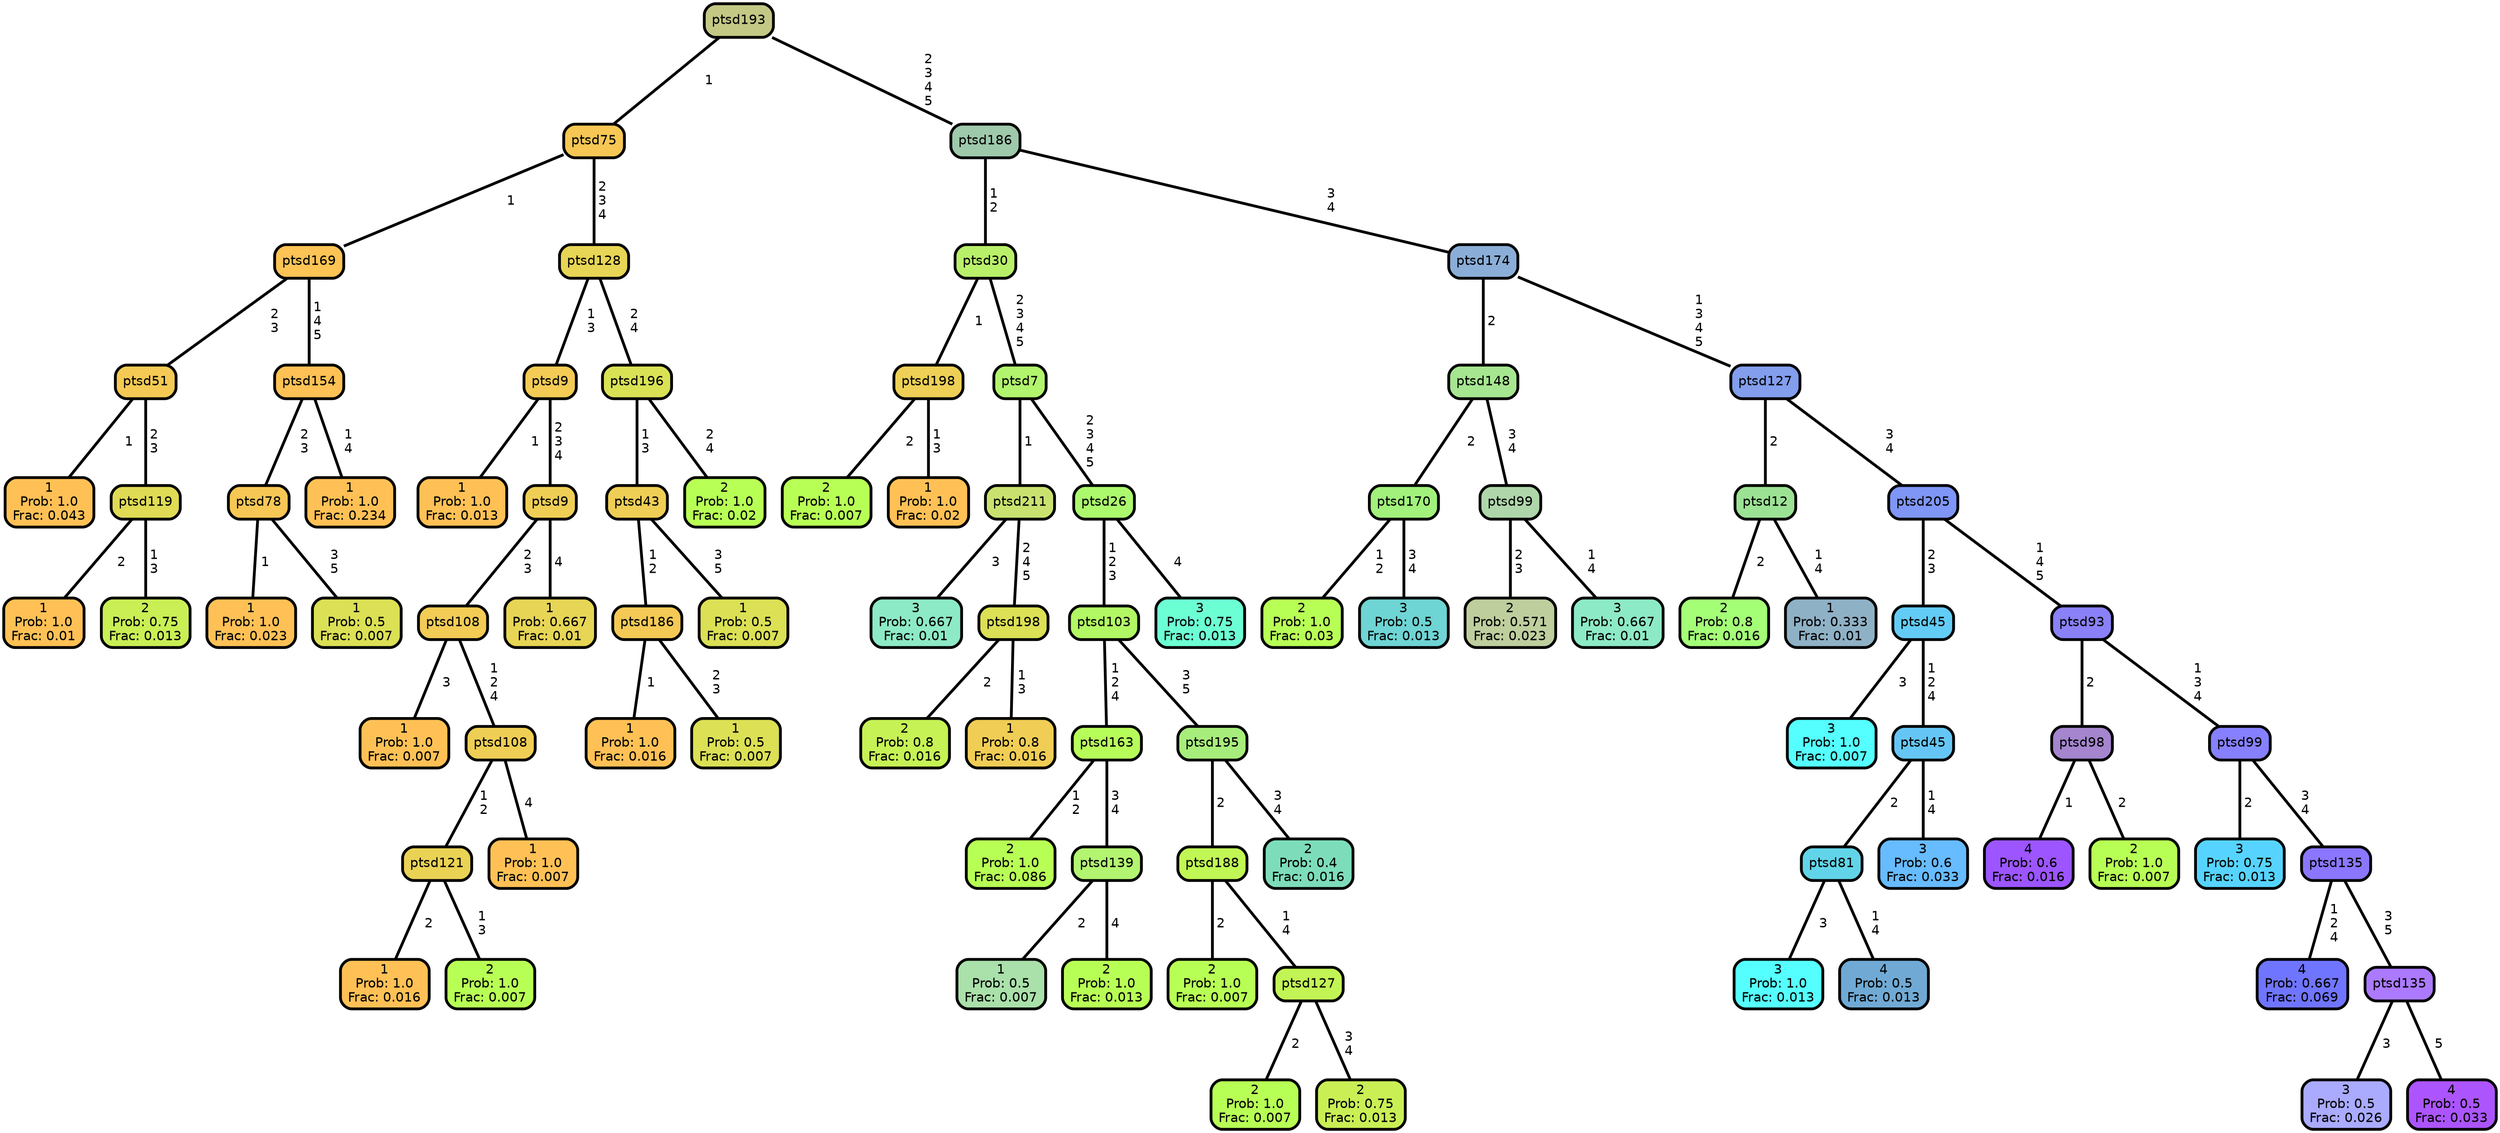 graph Tree {
node [shape=box, style="filled, rounded",color="black",penwidth="3",fontcolor="black",                 fontname=helvetica] ;
graph [ranksep="0 equally", splines=straight,                 bgcolor=transparent, dpi=60] ;
edge [fontname=helvetica, color=black] ;
0 [label="1
Prob: 1.0
Frac: 0.043", fillcolor="#ffc155"] ;
1 [label="ptsd51",href=".//ptsd51.svg", fillcolor="#f4ca55"] ;
2 [label="1
Prob: 1.0
Frac: 0.01", fillcolor="#ffc155"] ;
3 [label="ptsd119",href=".//ptsd119.svg", fillcolor="#e0db55"] ;
4 [label="2
Prob: 0.75
Frac: 0.013", fillcolor="#c9ef55"] ;
5 [label="ptsd169",href=".//ptsd169.svg", fillcolor="#fcc355"] ;
6 [label="1
Prob: 1.0
Frac: 0.023", fillcolor="#ffc155"] ;
7 [label="ptsd78",href=".//ptsd78.svg", fillcolor="#f7c755"] ;
8 [label="1
Prob: 0.5
Frac: 0.007", fillcolor="#dbe055"] ;
9 [label="ptsd154",href=".//ptsd154.svg", fillcolor="#fec155"] ;
10 [label="1
Prob: 1.0
Frac: 0.234", fillcolor="#ffc155"] ;
11 [label="ptsd75",href=".//ptsd75.svg", fillcolor="#f6c755"] ;
12 [label="1
Prob: 1.0
Frac: 0.013", fillcolor="#ffc155"] ;
13 [label="ptsd9",href=".//ptsd9.svg", fillcolor="#f3cb55"] ;
14 [label="1
Prob: 1.0
Frac: 0.007", fillcolor="#ffc155"] ;
15 [label="ptsd108",href=".//ptsd108.svg", fillcolor="#f2cc55"] ;
16 [label="1
Prob: 1.0
Frac: 0.016", fillcolor="#ffc155"] ;
17 [label="ptsd121",href=".//ptsd121.svg", fillcolor="#ead255"] ;
18 [label="2
Prob: 1.0
Frac: 0.007", fillcolor="#b8ff55"] ;
19 [label="ptsd108",href=".//ptsd108.svg", fillcolor="#efce55"] ;
20 [label="1
Prob: 1.0
Frac: 0.007", fillcolor="#ffc155"] ;
21 [label="ptsd9",href=".//ptsd9.svg", fillcolor="#efce55"] ;
22 [label="1
Prob: 0.667
Frac: 0.01", fillcolor="#e7d555"] ;
23 [label="ptsd128",href=".//ptsd128.svg", fillcolor="#e7d555"] ;
24 [label="1
Prob: 1.0
Frac: 0.016", fillcolor="#ffc155"] ;
25 [label="ptsd186",href=".//ptsd186.svg", fillcolor="#f4c955"] ;
26 [label="1
Prob: 0.5
Frac: 0.007", fillcolor="#dbe055"] ;
27 [label="ptsd43",href=".//ptsd43.svg", fillcolor="#efce55"] ;
28 [label="1
Prob: 0.5
Frac: 0.007", fillcolor="#dbe055"] ;
29 [label="ptsd196",href=".//ptsd196.svg", fillcolor="#d9e255"] ;
30 [label="2
Prob: 1.0
Frac: 0.02", fillcolor="#b8ff55"] ;
31 [label="ptsd193",href=".//ptsd193.svg", fillcolor="#c4c885"] ;
32 [label="2
Prob: 1.0
Frac: 0.007", fillcolor="#b8ff55"] ;
33 [label="ptsd198",href=".//ptsd198.svg", fillcolor="#edd055"] ;
34 [label="1
Prob: 1.0
Frac: 0.02", fillcolor="#ffc155"] ;
35 [label="ptsd30",href=".//ptsd30.svg", fillcolor="#b9f06a"] ;
36 [label="3
Prob: 0.667
Frac: 0.01", fillcolor="#8deac6"] ;
37 [label="ptsd211",href=".//ptsd211.svg", fillcolor="#c9e26f"] ;
38 [label="2
Prob: 0.8
Frac: 0.016", fillcolor="#c6f255"] ;
39 [label="ptsd198",href=".//ptsd198.svg", fillcolor="#dbe055"] ;
40 [label="1
Prob: 0.8
Frac: 0.016", fillcolor="#f0cd55"] ;
41 [label="ptsd7",href=".//ptsd7.svg", fillcolor="#b2f46d"] ;
42 [label="2
Prob: 1.0
Frac: 0.086", fillcolor="#b8ff55"] ;
43 [label="ptsd163",href=".//ptsd163.svg", fillcolor="#b7fd5a"] ;
44 [label="1
Prob: 0.5
Frac: 0.007", fillcolor="#aae0aa"] ;
45 [label="ptsd139",href=".//ptsd139.svg", fillcolor="#b3f471"] ;
46 [label="2
Prob: 1.0
Frac: 0.013", fillcolor="#b8ff55"] ;
47 [label="ptsd103",href=".//ptsd103.svg", fillcolor="#b2f864"] ;
48 [label="2
Prob: 1.0
Frac: 0.007", fillcolor="#b8ff55"] ;
49 [label="ptsd188",href=".//ptsd188.svg", fillcolor="#c0f755"] ;
50 [label="2
Prob: 1.0
Frac: 0.007", fillcolor="#b8ff55"] ;
51 [label="ptsd127",href=".//ptsd127.svg", fillcolor="#c3f455"] ;
52 [label="2
Prob: 0.75
Frac: 0.013", fillcolor="#c9ef55"] ;
53 [label="ptsd195",href=".//ptsd195.svg", fillcolor="#a7ed7c"] ;
54 [label="2
Prob: 0.4
Frac: 0.016", fillcolor="#7dddbb"] ;
55 [label="ptsd26",href=".//ptsd26.svg", fillcolor="#acf96d"] ;
56 [label="3
Prob: 0.75
Frac: 0.013", fillcolor="#6dffd4"] ;
57 [label="ptsd186",href=".//ptsd186.svg", fillcolor="#9ec9ab"] ;
58 [label="2
Prob: 1.0
Frac: 0.03", fillcolor="#b8ff55"] ;
59 [label="ptsd170",href=".//ptsd170.svg", fillcolor="#a1f17c"] ;
60 [label="3
Prob: 0.5
Frac: 0.013", fillcolor="#6fd4d4"] ;
61 [label="ptsd148",href=".//ptsd148.svg", fillcolor="#a7e690"] ;
62 [label="2
Prob: 0.571
Frac: 0.023", fillcolor="#bece9d"] ;
63 [label="ptsd99",href=".//ptsd99.svg", fillcolor="#afd6aa"] ;
64 [label="3
Prob: 0.667
Frac: 0.01", fillcolor="#8deac6"] ;
65 [label="ptsd174",href=".//ptsd174.svg", fillcolor="#8baed8"] ;
66 [label="2
Prob: 0.8
Frac: 0.016", fillcolor="#a4ff77"] ;
67 [label="ptsd12",href=".//ptsd12.svg", fillcolor="#9ce294"] ;
68 [label="1
Prob: 0.333
Frac: 0.01", fillcolor="#8fb1c6"] ;
69 [label="ptsd127",href=".//ptsd127.svg", fillcolor="#829eed"] ;
70 [label="3
Prob: 1.0
Frac: 0.007", fillcolor="#55ffff"] ;
71 [label="ptsd45",href=".//ptsd45.svg", fillcolor="#63ccf6"] ;
72 [label="3
Prob: 1.0
Frac: 0.013", fillcolor="#55ffff"] ;
73 [label="ptsd81",href=".//ptsd81.svg", fillcolor="#62d4e9"] ;
74 [label="4
Prob: 0.5
Frac: 0.013", fillcolor="#70aad4"] ;
75 [label="ptsd45",href=".//ptsd45.svg", fillcolor="#65c6f5"] ;
76 [label="3
Prob: 0.6
Frac: 0.033", fillcolor="#67bbff"] ;
77 [label="ptsd205",href=".//ptsd205.svg", fillcolor="#7f96f7"] ;
78 [label="4
Prob: 0.6
Frac: 0.016", fillcolor="#9c55ff"] ;
79 [label="ptsd98",href=".//ptsd98.svg", fillcolor="#a485ce"] ;
80 [label="2
Prob: 1.0
Frac: 0.007", fillcolor="#b8ff55"] ;
81 [label="ptsd93",href=".//ptsd93.svg", fillcolor="#8a81f8"] ;
82 [label="3
Prob: 0.75
Frac: 0.013", fillcolor="#56d4ff"] ;
83 [label="ptsd99",href=".//ptsd99.svg", fillcolor="#8680ff"] ;
84 [label="4
Prob: 0.667
Frac: 0.069", fillcolor="#7075ff"] ;
85 [label="ptsd135",href=".//ptsd135.svg", fillcolor="#8b77ff"] ;
86 [label="3
Prob: 0.5
Frac: 0.026", fillcolor="#aaaaff"] ;
87 [label="ptsd135",href=".//ptsd135.svg", fillcolor="#ab7aff"] ;
88 [label="4
Prob: 0.5
Frac: 0.033", fillcolor="#ac55ff"] ;
1 -- 0 [label=" 1",penwidth=3] ;
1 -- 3 [label=" 2\n 3",penwidth=3] ;
3 -- 2 [label=" 2",penwidth=3] ;
3 -- 4 [label=" 1\n 3",penwidth=3] ;
5 -- 1 [label=" 2\n 3",penwidth=3] ;
5 -- 9 [label=" 1\n 4\n 5",penwidth=3] ;
7 -- 6 [label=" 1",penwidth=3] ;
7 -- 8 [label=" 3\n 5",penwidth=3] ;
9 -- 7 [label=" 2\n 3",penwidth=3] ;
9 -- 10 [label=" 1\n 4",penwidth=3] ;
11 -- 5 [label=" 1",penwidth=3] ;
11 -- 23 [label=" 2\n 3\n 4",penwidth=3] ;
13 -- 12 [label=" 1",penwidth=3] ;
13 -- 21 [label=" 2\n 3\n 4",penwidth=3] ;
15 -- 14 [label=" 3",penwidth=3] ;
15 -- 19 [label=" 1\n 2\n 4",penwidth=3] ;
17 -- 16 [label=" 2",penwidth=3] ;
17 -- 18 [label=" 1\n 3",penwidth=3] ;
19 -- 17 [label=" 1\n 2",penwidth=3] ;
19 -- 20 [label=" 4",penwidth=3] ;
21 -- 15 [label=" 2\n 3",penwidth=3] ;
21 -- 22 [label=" 4",penwidth=3] ;
23 -- 13 [label=" 1\n 3",penwidth=3] ;
23 -- 29 [label=" 2\n 4",penwidth=3] ;
25 -- 24 [label=" 1",penwidth=3] ;
25 -- 26 [label=" 2\n 3",penwidth=3] ;
27 -- 25 [label=" 1\n 2",penwidth=3] ;
27 -- 28 [label=" 3\n 5",penwidth=3] ;
29 -- 27 [label=" 1\n 3",penwidth=3] ;
29 -- 30 [label=" 2\n 4",penwidth=3] ;
31 -- 11 [label=" 1",penwidth=3] ;
31 -- 57 [label=" 2\n 3\n 4\n 5",penwidth=3] ;
33 -- 32 [label=" 2",penwidth=3] ;
33 -- 34 [label=" 1\n 3",penwidth=3] ;
35 -- 33 [label=" 1",penwidth=3] ;
35 -- 41 [label=" 2\n 3\n 4\n 5",penwidth=3] ;
37 -- 36 [label=" 3",penwidth=3] ;
37 -- 39 [label=" 2\n 4\n 5",penwidth=3] ;
39 -- 38 [label=" 2",penwidth=3] ;
39 -- 40 [label=" 1\n 3",penwidth=3] ;
41 -- 37 [label=" 1",penwidth=3] ;
41 -- 55 [label=" 2\n 3\n 4\n 5",penwidth=3] ;
43 -- 42 [label=" 1\n 2",penwidth=3] ;
43 -- 45 [label=" 3\n 4",penwidth=3] ;
45 -- 44 [label=" 2",penwidth=3] ;
45 -- 46 [label=" 4",penwidth=3] ;
47 -- 43 [label=" 1\n 2\n 4",penwidth=3] ;
47 -- 53 [label=" 3\n 5",penwidth=3] ;
49 -- 48 [label=" 2",penwidth=3] ;
49 -- 51 [label=" 1\n 4",penwidth=3] ;
51 -- 50 [label=" 2",penwidth=3] ;
51 -- 52 [label=" 3\n 4",penwidth=3] ;
53 -- 49 [label=" 2",penwidth=3] ;
53 -- 54 [label=" 3\n 4",penwidth=3] ;
55 -- 47 [label=" 1\n 2\n 3",penwidth=3] ;
55 -- 56 [label=" 4",penwidth=3] ;
57 -- 35 [label=" 1\n 2",penwidth=3] ;
57 -- 65 [label=" 3\n 4",penwidth=3] ;
59 -- 58 [label=" 1\n 2",penwidth=3] ;
59 -- 60 [label=" 3\n 4",penwidth=3] ;
61 -- 59 [label=" 2",penwidth=3] ;
61 -- 63 [label=" 3\n 4",penwidth=3] ;
63 -- 62 [label=" 2\n 3",penwidth=3] ;
63 -- 64 [label=" 1\n 4",penwidth=3] ;
65 -- 61 [label=" 2",penwidth=3] ;
65 -- 69 [label=" 1\n 3\n 4\n 5",penwidth=3] ;
67 -- 66 [label=" 2",penwidth=3] ;
67 -- 68 [label=" 1\n 4",penwidth=3] ;
69 -- 67 [label=" 2",penwidth=3] ;
69 -- 77 [label=" 3\n 4",penwidth=3] ;
71 -- 70 [label=" 3",penwidth=3] ;
71 -- 75 [label=" 1\n 2\n 4",penwidth=3] ;
73 -- 72 [label=" 3",penwidth=3] ;
73 -- 74 [label=" 1\n 4",penwidth=3] ;
75 -- 73 [label=" 2",penwidth=3] ;
75 -- 76 [label=" 1\n 4",penwidth=3] ;
77 -- 71 [label=" 2\n 3",penwidth=3] ;
77 -- 81 [label=" 1\n 4\n 5",penwidth=3] ;
79 -- 78 [label=" 1",penwidth=3] ;
79 -- 80 [label=" 2",penwidth=3] ;
81 -- 79 [label=" 2",penwidth=3] ;
81 -- 83 [label=" 1\n 3\n 4",penwidth=3] ;
83 -- 82 [label=" 2",penwidth=3] ;
83 -- 85 [label=" 3\n 4",penwidth=3] ;
85 -- 84 [label=" 1\n 2\n 4",penwidth=3] ;
85 -- 87 [label=" 3\n 5",penwidth=3] ;
87 -- 86 [label=" 3",penwidth=3] ;
87 -- 88 [label=" 5",penwidth=3] ;
{rank = same;}}
